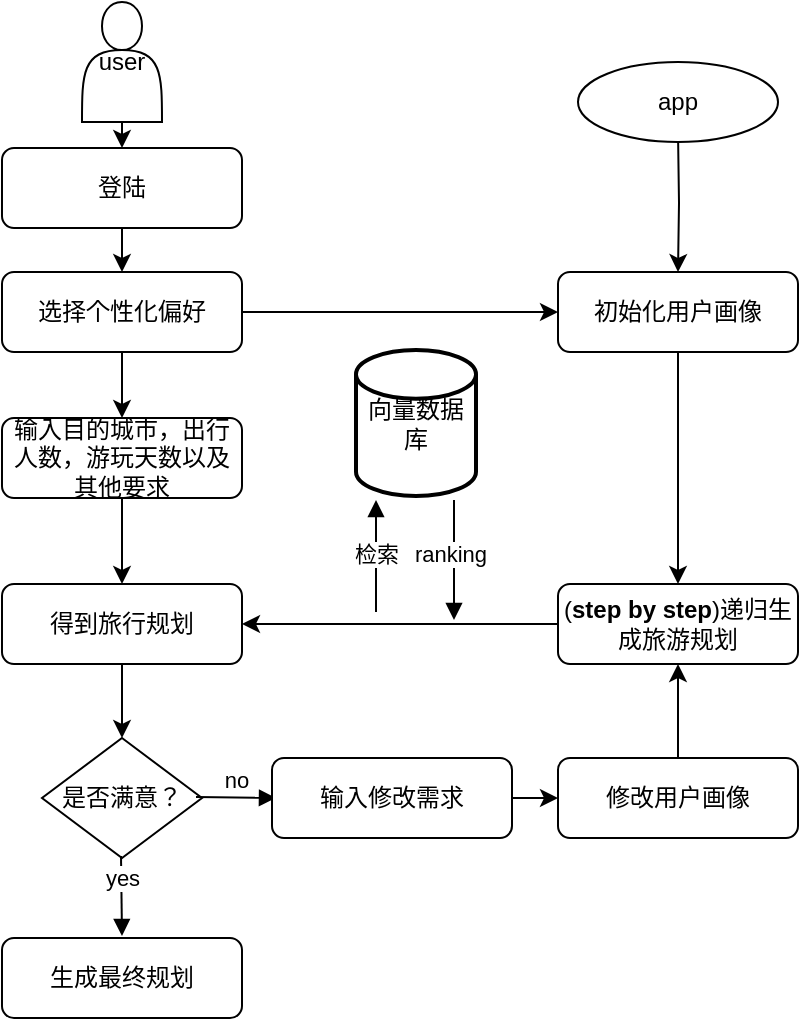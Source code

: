<mxfile version="24.8.6">
  <diagram id="C5RBs43oDa-KdzZeNtuy" name="Page-1">
    <mxGraphModel dx="655" dy="422" grid="1" gridSize="10" guides="1" tooltips="1" connect="1" arrows="1" fold="1" page="1" pageScale="1" pageWidth="827" pageHeight="1169" math="0" shadow="0">
      <root>
        <mxCell id="WIyWlLk6GJQsqaUBKTNV-0" />
        <mxCell id="WIyWlLk6GJQsqaUBKTNV-1" parent="WIyWlLk6GJQsqaUBKTNV-0" />
        <mxCell id="uf5Bh_zL8LO3mb7fT0gF-14" style="edgeStyle=orthogonalEdgeStyle;rounded=0;orthogonalLoop=1;jettySize=auto;html=1;exitX=0.5;exitY=1;exitDx=0;exitDy=0;entryX=0.5;entryY=0;entryDx=0;entryDy=0;" edge="1" parent="WIyWlLk6GJQsqaUBKTNV-1" source="WIyWlLk6GJQsqaUBKTNV-3" target="WIyWlLk6GJQsqaUBKTNV-7">
          <mxGeometry relative="1" as="geometry" />
        </mxCell>
        <mxCell id="uf5Bh_zL8LO3mb7fT0gF-56" style="edgeStyle=orthogonalEdgeStyle;rounded=0;orthogonalLoop=1;jettySize=auto;html=1;exitX=1;exitY=0.5;exitDx=0;exitDy=0;entryX=0;entryY=0.5;entryDx=0;entryDy=0;" edge="1" parent="WIyWlLk6GJQsqaUBKTNV-1" source="WIyWlLk6GJQsqaUBKTNV-3" target="WIyWlLk6GJQsqaUBKTNV-11">
          <mxGeometry relative="1" as="geometry" />
        </mxCell>
        <mxCell id="WIyWlLk6GJQsqaUBKTNV-3" value="选择个性化偏好" style="rounded=1;whiteSpace=wrap;html=1;fontSize=12;glass=0;strokeWidth=1;shadow=0;" parent="WIyWlLk6GJQsqaUBKTNV-1" vertex="1">
          <mxGeometry x="160" y="135" width="120" height="40" as="geometry" />
        </mxCell>
        <mxCell id="uf5Bh_zL8LO3mb7fT0gF-37" value="" style="edgeStyle=orthogonalEdgeStyle;rounded=0;orthogonalLoop=1;jettySize=auto;html=1;" edge="1" parent="WIyWlLk6GJQsqaUBKTNV-1" source="WIyWlLk6GJQsqaUBKTNV-7" target="uf5Bh_zL8LO3mb7fT0gF-36">
          <mxGeometry relative="1" as="geometry" />
        </mxCell>
        <mxCell id="WIyWlLk6GJQsqaUBKTNV-7" value="输入目的城市，出行人数，游玩天数以及其他要求" style="rounded=1;whiteSpace=wrap;html=1;fontSize=12;glass=0;strokeWidth=1;shadow=0;" parent="WIyWlLk6GJQsqaUBKTNV-1" vertex="1">
          <mxGeometry x="160" y="208" width="120" height="40" as="geometry" />
        </mxCell>
        <mxCell id="uf5Bh_zL8LO3mb7fT0gF-53" value="" style="edgeStyle=orthogonalEdgeStyle;rounded=0;orthogonalLoop=1;jettySize=auto;html=1;" edge="1" parent="WIyWlLk6GJQsqaUBKTNV-1" source="WIyWlLk6GJQsqaUBKTNV-11" target="uf5Bh_zL8LO3mb7fT0gF-45">
          <mxGeometry relative="1" as="geometry" />
        </mxCell>
        <mxCell id="WIyWlLk6GJQsqaUBKTNV-11" value="初始化用户画像" style="rounded=1;whiteSpace=wrap;html=1;fontSize=12;glass=0;strokeWidth=1;shadow=0;" parent="WIyWlLk6GJQsqaUBKTNV-1" vertex="1">
          <mxGeometry x="438" y="135" width="120" height="40" as="geometry" />
        </mxCell>
        <mxCell id="WIyWlLk6GJQsqaUBKTNV-12" value="生成最终规划" style="rounded=1;whiteSpace=wrap;html=1;fontSize=12;glass=0;strokeWidth=1;shadow=0;" parent="WIyWlLk6GJQsqaUBKTNV-1" vertex="1">
          <mxGeometry x="160" y="468" width="120" height="40" as="geometry" />
        </mxCell>
        <mxCell id="uf5Bh_zL8LO3mb7fT0gF-55" style="edgeStyle=orthogonalEdgeStyle;rounded=0;orthogonalLoop=1;jettySize=auto;html=1;exitX=0.5;exitY=1;exitDx=0;exitDy=0;entryX=0.5;entryY=0;entryDx=0;entryDy=0;" edge="1" parent="WIyWlLk6GJQsqaUBKTNV-1" source="uf5Bh_zL8LO3mb7fT0gF-1" target="WIyWlLk6GJQsqaUBKTNV-3">
          <mxGeometry relative="1" as="geometry" />
        </mxCell>
        <mxCell id="uf5Bh_zL8LO3mb7fT0gF-1" value="登陆" style="rounded=1;whiteSpace=wrap;html=1;fontSize=12;glass=0;strokeWidth=1;shadow=0;" vertex="1" parent="WIyWlLk6GJQsqaUBKTNV-1">
          <mxGeometry x="160" y="73" width="120" height="40" as="geometry" />
        </mxCell>
        <mxCell id="uf5Bh_zL8LO3mb7fT0gF-2" value="是否满意？" style="rhombus;whiteSpace=wrap;html=1;" vertex="1" parent="WIyWlLk6GJQsqaUBKTNV-1">
          <mxGeometry x="180" y="368" width="80" height="60" as="geometry" />
        </mxCell>
        <mxCell id="uf5Bh_zL8LO3mb7fT0gF-25" value="向量数据库" style="strokeWidth=2;html=1;shape=mxgraph.flowchart.database;whiteSpace=wrap;" vertex="1" parent="WIyWlLk6GJQsqaUBKTNV-1">
          <mxGeometry x="337" y="174" width="60" height="73" as="geometry" />
        </mxCell>
        <mxCell id="uf5Bh_zL8LO3mb7fT0gF-32" value="检索" style="html=1;verticalAlign=bottom;endArrow=block;curved=0;rounded=0;" edge="1" parent="WIyWlLk6GJQsqaUBKTNV-1">
          <mxGeometry x="-0.286" width="80" relative="1" as="geometry">
            <mxPoint x="347" y="305" as="sourcePoint" />
            <mxPoint x="347" y="249" as="targetPoint" />
            <mxPoint as="offset" />
          </mxGeometry>
        </mxCell>
        <mxCell id="uf5Bh_zL8LO3mb7fT0gF-33" value="ranking" style="html=1;verticalAlign=bottom;endArrow=block;curved=0;rounded=0;" edge="1" parent="WIyWlLk6GJQsqaUBKTNV-1">
          <mxGeometry x="0.2" y="-2" width="80" relative="1" as="geometry">
            <mxPoint x="386" y="249" as="sourcePoint" />
            <mxPoint x="386" y="309" as="targetPoint" />
            <mxPoint as="offset" />
          </mxGeometry>
        </mxCell>
        <mxCell id="uf5Bh_zL8LO3mb7fT0gF-38" value="" style="edgeStyle=orthogonalEdgeStyle;rounded=0;orthogonalLoop=1;jettySize=auto;html=1;" edge="1" parent="WIyWlLk6GJQsqaUBKTNV-1" source="uf5Bh_zL8LO3mb7fT0gF-36" target="uf5Bh_zL8LO3mb7fT0gF-2">
          <mxGeometry relative="1" as="geometry" />
        </mxCell>
        <mxCell id="uf5Bh_zL8LO3mb7fT0gF-36" value="得到旅行规划" style="rounded=1;whiteSpace=wrap;html=1;fontSize=12;glass=0;strokeWidth=1;shadow=0;" vertex="1" parent="WIyWlLk6GJQsqaUBKTNV-1">
          <mxGeometry x="160" y="291" width="120" height="40" as="geometry" />
        </mxCell>
        <mxCell id="uf5Bh_zL8LO3mb7fT0gF-40" value="yes" style="html=1;verticalAlign=bottom;endArrow=block;curved=0;rounded=0;" edge="1" parent="WIyWlLk6GJQsqaUBKTNV-1">
          <mxGeometry width="80" relative="1" as="geometry">
            <mxPoint x="219.5" y="427" as="sourcePoint" />
            <mxPoint x="220" y="467" as="targetPoint" />
          </mxGeometry>
        </mxCell>
        <mxCell id="uf5Bh_zL8LO3mb7fT0gF-41" value="no" style="html=1;verticalAlign=bottom;endArrow=block;curved=0;rounded=0;" edge="1" parent="WIyWlLk6GJQsqaUBKTNV-1">
          <mxGeometry width="80" relative="1" as="geometry">
            <mxPoint x="257" y="397.5" as="sourcePoint" />
            <mxPoint x="297" y="398" as="targetPoint" />
          </mxGeometry>
        </mxCell>
        <mxCell id="uf5Bh_zL8LO3mb7fT0gF-52" value="" style="edgeStyle=orthogonalEdgeStyle;rounded=0;orthogonalLoop=1;jettySize=auto;html=1;" edge="1" parent="WIyWlLk6GJQsqaUBKTNV-1" source="uf5Bh_zL8LO3mb7fT0gF-45" target="uf5Bh_zL8LO3mb7fT0gF-36">
          <mxGeometry relative="1" as="geometry">
            <mxPoint x="358" y="311" as="targetPoint" />
          </mxGeometry>
        </mxCell>
        <mxCell id="uf5Bh_zL8LO3mb7fT0gF-45" value="(&lt;b&gt;step by step&lt;/b&gt;)递归生成旅游规划" style="rounded=1;whiteSpace=wrap;html=1;fontSize=12;glass=0;strokeWidth=1;shadow=0;" vertex="1" parent="WIyWlLk6GJQsqaUBKTNV-1">
          <mxGeometry x="438" y="291" width="120" height="40" as="geometry" />
        </mxCell>
        <mxCell id="uf5Bh_zL8LO3mb7fT0gF-49" value="" style="edgeStyle=orthogonalEdgeStyle;rounded=0;orthogonalLoop=1;jettySize=auto;html=1;" edge="1" parent="WIyWlLk6GJQsqaUBKTNV-1" source="uf5Bh_zL8LO3mb7fT0gF-47" target="uf5Bh_zL8LO3mb7fT0gF-48">
          <mxGeometry relative="1" as="geometry" />
        </mxCell>
        <mxCell id="uf5Bh_zL8LO3mb7fT0gF-47" value="输入修改需求" style="rounded=1;whiteSpace=wrap;html=1;fontSize=12;glass=0;strokeWidth=1;shadow=0;" vertex="1" parent="WIyWlLk6GJQsqaUBKTNV-1">
          <mxGeometry x="295" y="378" width="120" height="40" as="geometry" />
        </mxCell>
        <mxCell id="uf5Bh_zL8LO3mb7fT0gF-50" value="" style="edgeStyle=orthogonalEdgeStyle;rounded=0;orthogonalLoop=1;jettySize=auto;html=1;" edge="1" parent="WIyWlLk6GJQsqaUBKTNV-1" source="uf5Bh_zL8LO3mb7fT0gF-48" target="uf5Bh_zL8LO3mb7fT0gF-45">
          <mxGeometry relative="1" as="geometry" />
        </mxCell>
        <mxCell id="uf5Bh_zL8LO3mb7fT0gF-48" value="修改用户画像" style="rounded=1;whiteSpace=wrap;html=1;fontSize=12;glass=0;strokeWidth=1;shadow=0;" vertex="1" parent="WIyWlLk6GJQsqaUBKTNV-1">
          <mxGeometry x="438" y="378" width="120" height="40" as="geometry" />
        </mxCell>
        <mxCell id="uf5Bh_zL8LO3mb7fT0gF-58" value="" style="edgeStyle=orthogonalEdgeStyle;rounded=0;orthogonalLoop=1;jettySize=auto;html=1;" edge="1" parent="WIyWlLk6GJQsqaUBKTNV-1" target="WIyWlLk6GJQsqaUBKTNV-11">
          <mxGeometry relative="1" as="geometry">
            <mxPoint x="498" y="65" as="sourcePoint" />
          </mxGeometry>
        </mxCell>
        <mxCell id="uf5Bh_zL8LO3mb7fT0gF-61" style="edgeStyle=orthogonalEdgeStyle;rounded=0;orthogonalLoop=1;jettySize=auto;html=1;exitX=0.5;exitY=1;exitDx=0;exitDy=0;entryX=0.5;entryY=0;entryDx=0;entryDy=0;" edge="1" parent="WIyWlLk6GJQsqaUBKTNV-1" source="uf5Bh_zL8LO3mb7fT0gF-59" target="uf5Bh_zL8LO3mb7fT0gF-1">
          <mxGeometry relative="1" as="geometry" />
        </mxCell>
        <mxCell id="uf5Bh_zL8LO3mb7fT0gF-59" value="user" style="shape=actor;whiteSpace=wrap;html=1;" vertex="1" parent="WIyWlLk6GJQsqaUBKTNV-1">
          <mxGeometry x="200" width="40" height="60" as="geometry" />
        </mxCell>
        <mxCell id="uf5Bh_zL8LO3mb7fT0gF-62" value="app" style="ellipse;whiteSpace=wrap;html=1;align=center;newEdgeStyle={&quot;edgeStyle&quot;:&quot;entityRelationEdgeStyle&quot;,&quot;startArrow&quot;:&quot;none&quot;,&quot;endArrow&quot;:&quot;none&quot;,&quot;segment&quot;:10,&quot;curved&quot;:1,&quot;sourcePerimeterSpacing&quot;:0,&quot;targetPerimeterSpacing&quot;:0};treeFolding=1;treeMoving=1;" vertex="1" parent="WIyWlLk6GJQsqaUBKTNV-1">
          <mxGeometry x="448" y="30" width="100" height="40" as="geometry" />
        </mxCell>
      </root>
    </mxGraphModel>
  </diagram>
</mxfile>
